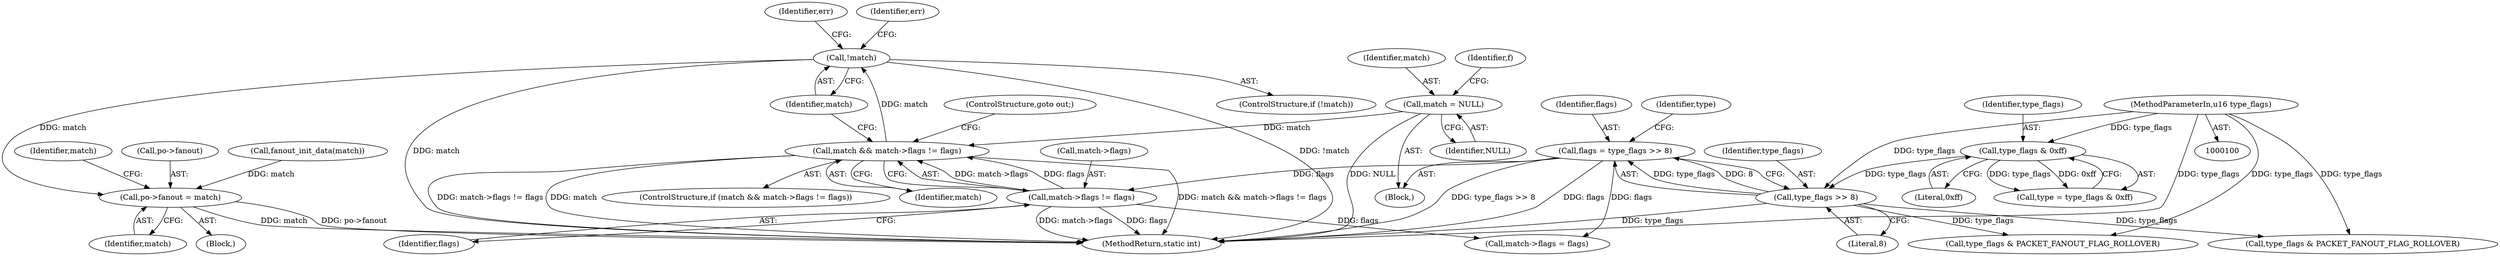 digraph "0_linux_d199fab63c11998a602205f7ee7ff7c05c97164b@pointer" {
"1000256" [label="(Call,!match)"];
"1000247" [label="(Call,match && match->flags != flags)"];
"1000218" [label="(Call,match = NULL)"];
"1000249" [label="(Call,match->flags != flags)"];
"1000119" [label="(Call,flags = type_flags >> 8)"];
"1000121" [label="(Call,type_flags >> 8)"];
"1000115" [label="(Call,type_flags & 0xff)"];
"1000103" [label="(MethodParameterIn,u16 type_flags)"];
"1000422" [label="(Call,po->fanout = match)"];
"1000168" [label="(Call,type_flags & PACKET_FANOUT_FLAG_ROLLOVER)"];
"1000220" [label="(Identifier,NULL)"];
"1000260" [label="(Identifier,err)"];
"1000246" [label="(ControlStructure,if (match && match->flags != flags))"];
"1000254" [label="(ControlStructure,goto out;)"];
"1000416" [label="(Block,)"];
"1000119" [label="(Call,flags = type_flags >> 8)"];
"1000256" [label="(Call,!match)"];
"1000249" [label="(Call,match->flags != flags)"];
"1000253" [label="(Identifier,flags)"];
"1000117" [label="(Literal,0xff)"];
"1000426" [label="(Identifier,match)"];
"1000122" [label="(Identifier,type_flags)"];
"1000422" [label="(Call,po->fanout = match)"];
"1000226" [label="(Identifier,f)"];
"1000218" [label="(Call,match = NULL)"];
"1000120" [label="(Identifier,flags)"];
"1000113" [label="(Call,type = type_flags & 0xff)"];
"1000257" [label="(Identifier,match)"];
"1000219" [label="(Identifier,match)"];
"1000104" [label="(Block,)"];
"1000250" [label="(Call,match->flags)"];
"1000248" [label="(Identifier,match)"];
"1000116" [label="(Identifier,type_flags)"];
"1000291" [label="(Call,match->flags = flags)"];
"1000115" [label="(Call,type_flags & 0xff)"];
"1000370" [label="(Identifier,err)"];
"1000255" [label="(ControlStructure,if (!match))"];
"1000456" [label="(MethodReturn,static int)"];
"1000121" [label="(Call,type_flags >> 8)"];
"1000247" [label="(Call,match && match->flags != flags)"];
"1000123" [label="(Literal,8)"];
"1000103" [label="(MethodParameterIn,u16 type_flags)"];
"1000130" [label="(Call,type_flags & PACKET_FANOUT_FLAG_ROLLOVER)"];
"1000126" [label="(Identifier,type)"];
"1000430" [label="(Identifier,match)"];
"1000423" [label="(Call,po->fanout)"];
"1000312" [label="(Call,fanout_init_data(match))"];
"1000256" -> "1000255"  [label="AST: "];
"1000256" -> "1000257"  [label="CFG: "];
"1000257" -> "1000256"  [label="AST: "];
"1000260" -> "1000256"  [label="CFG: "];
"1000370" -> "1000256"  [label="CFG: "];
"1000256" -> "1000456"  [label="DDG: match"];
"1000256" -> "1000456"  [label="DDG: !match"];
"1000247" -> "1000256"  [label="DDG: match"];
"1000256" -> "1000422"  [label="DDG: match"];
"1000247" -> "1000246"  [label="AST: "];
"1000247" -> "1000248"  [label="CFG: "];
"1000247" -> "1000249"  [label="CFG: "];
"1000248" -> "1000247"  [label="AST: "];
"1000249" -> "1000247"  [label="AST: "];
"1000254" -> "1000247"  [label="CFG: "];
"1000257" -> "1000247"  [label="CFG: "];
"1000247" -> "1000456"  [label="DDG: match"];
"1000247" -> "1000456"  [label="DDG: match && match->flags != flags"];
"1000247" -> "1000456"  [label="DDG: match->flags != flags"];
"1000218" -> "1000247"  [label="DDG: match"];
"1000249" -> "1000247"  [label="DDG: match->flags"];
"1000249" -> "1000247"  [label="DDG: flags"];
"1000218" -> "1000104"  [label="AST: "];
"1000218" -> "1000220"  [label="CFG: "];
"1000219" -> "1000218"  [label="AST: "];
"1000220" -> "1000218"  [label="AST: "];
"1000226" -> "1000218"  [label="CFG: "];
"1000218" -> "1000456"  [label="DDG: NULL"];
"1000249" -> "1000253"  [label="CFG: "];
"1000250" -> "1000249"  [label="AST: "];
"1000253" -> "1000249"  [label="AST: "];
"1000249" -> "1000456"  [label="DDG: flags"];
"1000249" -> "1000456"  [label="DDG: match->flags"];
"1000119" -> "1000249"  [label="DDG: flags"];
"1000249" -> "1000291"  [label="DDG: flags"];
"1000119" -> "1000104"  [label="AST: "];
"1000119" -> "1000121"  [label="CFG: "];
"1000120" -> "1000119"  [label="AST: "];
"1000121" -> "1000119"  [label="AST: "];
"1000126" -> "1000119"  [label="CFG: "];
"1000119" -> "1000456"  [label="DDG: type_flags >> 8"];
"1000119" -> "1000456"  [label="DDG: flags"];
"1000121" -> "1000119"  [label="DDG: type_flags"];
"1000121" -> "1000119"  [label="DDG: 8"];
"1000119" -> "1000291"  [label="DDG: flags"];
"1000121" -> "1000123"  [label="CFG: "];
"1000122" -> "1000121"  [label="AST: "];
"1000123" -> "1000121"  [label="AST: "];
"1000121" -> "1000456"  [label="DDG: type_flags"];
"1000115" -> "1000121"  [label="DDG: type_flags"];
"1000103" -> "1000121"  [label="DDG: type_flags"];
"1000121" -> "1000130"  [label="DDG: type_flags"];
"1000121" -> "1000168"  [label="DDG: type_flags"];
"1000115" -> "1000113"  [label="AST: "];
"1000115" -> "1000117"  [label="CFG: "];
"1000116" -> "1000115"  [label="AST: "];
"1000117" -> "1000115"  [label="AST: "];
"1000113" -> "1000115"  [label="CFG: "];
"1000115" -> "1000113"  [label="DDG: type_flags"];
"1000115" -> "1000113"  [label="DDG: 0xff"];
"1000103" -> "1000115"  [label="DDG: type_flags"];
"1000103" -> "1000100"  [label="AST: "];
"1000103" -> "1000456"  [label="DDG: type_flags"];
"1000103" -> "1000130"  [label="DDG: type_flags"];
"1000103" -> "1000168"  [label="DDG: type_flags"];
"1000422" -> "1000416"  [label="AST: "];
"1000422" -> "1000426"  [label="CFG: "];
"1000423" -> "1000422"  [label="AST: "];
"1000426" -> "1000422"  [label="AST: "];
"1000430" -> "1000422"  [label="CFG: "];
"1000422" -> "1000456"  [label="DDG: match"];
"1000422" -> "1000456"  [label="DDG: po->fanout"];
"1000312" -> "1000422"  [label="DDG: match"];
}
